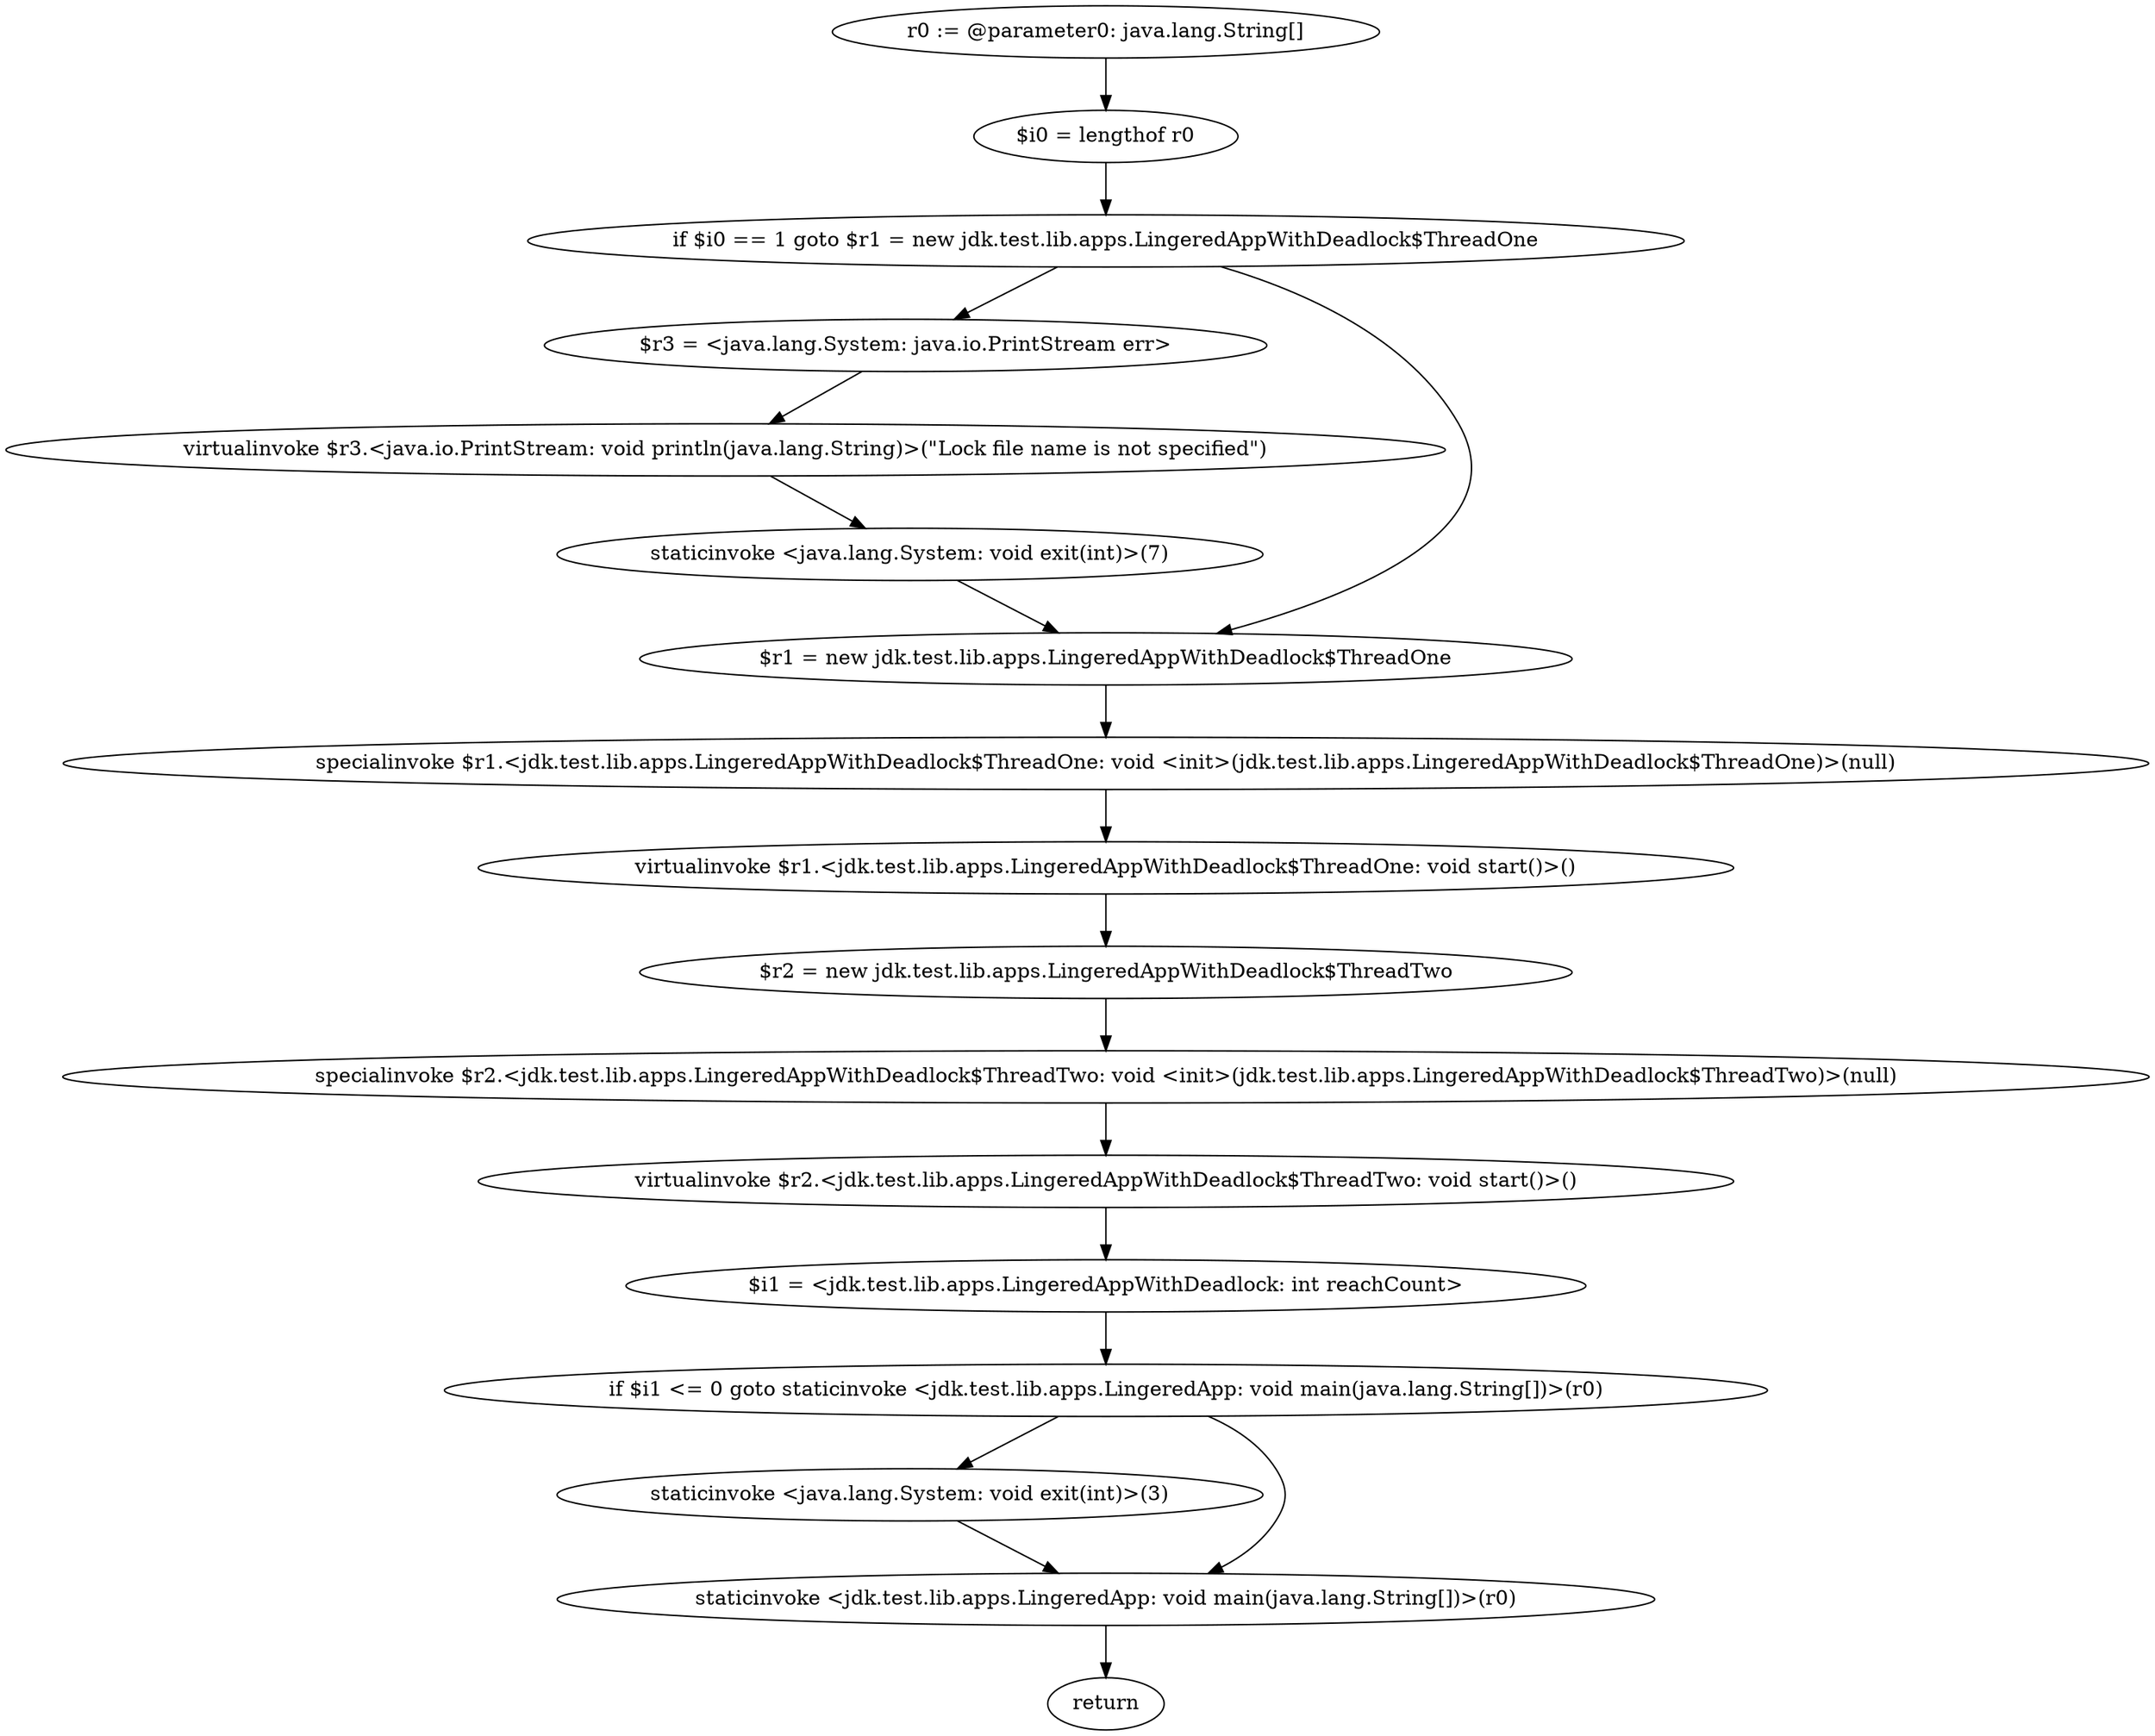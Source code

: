 digraph "unitGraph" {
    "r0 := @parameter0: java.lang.String[]"
    "$i0 = lengthof r0"
    "if $i0 == 1 goto $r1 = new jdk.test.lib.apps.LingeredAppWithDeadlock$ThreadOne"
    "$r3 = <java.lang.System: java.io.PrintStream err>"
    "virtualinvoke $r3.<java.io.PrintStream: void println(java.lang.String)>(\"Lock file name is not specified\")"
    "staticinvoke <java.lang.System: void exit(int)>(7)"
    "$r1 = new jdk.test.lib.apps.LingeredAppWithDeadlock$ThreadOne"
    "specialinvoke $r1.<jdk.test.lib.apps.LingeredAppWithDeadlock$ThreadOne: void <init>(jdk.test.lib.apps.LingeredAppWithDeadlock$ThreadOne)>(null)"
    "virtualinvoke $r1.<jdk.test.lib.apps.LingeredAppWithDeadlock$ThreadOne: void start()>()"
    "$r2 = new jdk.test.lib.apps.LingeredAppWithDeadlock$ThreadTwo"
    "specialinvoke $r2.<jdk.test.lib.apps.LingeredAppWithDeadlock$ThreadTwo: void <init>(jdk.test.lib.apps.LingeredAppWithDeadlock$ThreadTwo)>(null)"
    "virtualinvoke $r2.<jdk.test.lib.apps.LingeredAppWithDeadlock$ThreadTwo: void start()>()"
    "$i1 = <jdk.test.lib.apps.LingeredAppWithDeadlock: int reachCount>"
    "if $i1 <= 0 goto staticinvoke <jdk.test.lib.apps.LingeredApp: void main(java.lang.String[])>(r0)"
    "staticinvoke <java.lang.System: void exit(int)>(3)"
    "staticinvoke <jdk.test.lib.apps.LingeredApp: void main(java.lang.String[])>(r0)"
    "return"
    "r0 := @parameter0: java.lang.String[]"->"$i0 = lengthof r0";
    "$i0 = lengthof r0"->"if $i0 == 1 goto $r1 = new jdk.test.lib.apps.LingeredAppWithDeadlock$ThreadOne";
    "if $i0 == 1 goto $r1 = new jdk.test.lib.apps.LingeredAppWithDeadlock$ThreadOne"->"$r3 = <java.lang.System: java.io.PrintStream err>";
    "if $i0 == 1 goto $r1 = new jdk.test.lib.apps.LingeredAppWithDeadlock$ThreadOne"->"$r1 = new jdk.test.lib.apps.LingeredAppWithDeadlock$ThreadOne";
    "$r3 = <java.lang.System: java.io.PrintStream err>"->"virtualinvoke $r3.<java.io.PrintStream: void println(java.lang.String)>(\"Lock file name is not specified\")";
    "virtualinvoke $r3.<java.io.PrintStream: void println(java.lang.String)>(\"Lock file name is not specified\")"->"staticinvoke <java.lang.System: void exit(int)>(7)";
    "staticinvoke <java.lang.System: void exit(int)>(7)"->"$r1 = new jdk.test.lib.apps.LingeredAppWithDeadlock$ThreadOne";
    "$r1 = new jdk.test.lib.apps.LingeredAppWithDeadlock$ThreadOne"->"specialinvoke $r1.<jdk.test.lib.apps.LingeredAppWithDeadlock$ThreadOne: void <init>(jdk.test.lib.apps.LingeredAppWithDeadlock$ThreadOne)>(null)";
    "specialinvoke $r1.<jdk.test.lib.apps.LingeredAppWithDeadlock$ThreadOne: void <init>(jdk.test.lib.apps.LingeredAppWithDeadlock$ThreadOne)>(null)"->"virtualinvoke $r1.<jdk.test.lib.apps.LingeredAppWithDeadlock$ThreadOne: void start()>()";
    "virtualinvoke $r1.<jdk.test.lib.apps.LingeredAppWithDeadlock$ThreadOne: void start()>()"->"$r2 = new jdk.test.lib.apps.LingeredAppWithDeadlock$ThreadTwo";
    "$r2 = new jdk.test.lib.apps.LingeredAppWithDeadlock$ThreadTwo"->"specialinvoke $r2.<jdk.test.lib.apps.LingeredAppWithDeadlock$ThreadTwo: void <init>(jdk.test.lib.apps.LingeredAppWithDeadlock$ThreadTwo)>(null)";
    "specialinvoke $r2.<jdk.test.lib.apps.LingeredAppWithDeadlock$ThreadTwo: void <init>(jdk.test.lib.apps.LingeredAppWithDeadlock$ThreadTwo)>(null)"->"virtualinvoke $r2.<jdk.test.lib.apps.LingeredAppWithDeadlock$ThreadTwo: void start()>()";
    "virtualinvoke $r2.<jdk.test.lib.apps.LingeredAppWithDeadlock$ThreadTwo: void start()>()"->"$i1 = <jdk.test.lib.apps.LingeredAppWithDeadlock: int reachCount>";
    "$i1 = <jdk.test.lib.apps.LingeredAppWithDeadlock: int reachCount>"->"if $i1 <= 0 goto staticinvoke <jdk.test.lib.apps.LingeredApp: void main(java.lang.String[])>(r0)";
    "if $i1 <= 0 goto staticinvoke <jdk.test.lib.apps.LingeredApp: void main(java.lang.String[])>(r0)"->"staticinvoke <java.lang.System: void exit(int)>(3)";
    "if $i1 <= 0 goto staticinvoke <jdk.test.lib.apps.LingeredApp: void main(java.lang.String[])>(r0)"->"staticinvoke <jdk.test.lib.apps.LingeredApp: void main(java.lang.String[])>(r0)";
    "staticinvoke <java.lang.System: void exit(int)>(3)"->"staticinvoke <jdk.test.lib.apps.LingeredApp: void main(java.lang.String[])>(r0)";
    "staticinvoke <jdk.test.lib.apps.LingeredApp: void main(java.lang.String[])>(r0)"->"return";
}
